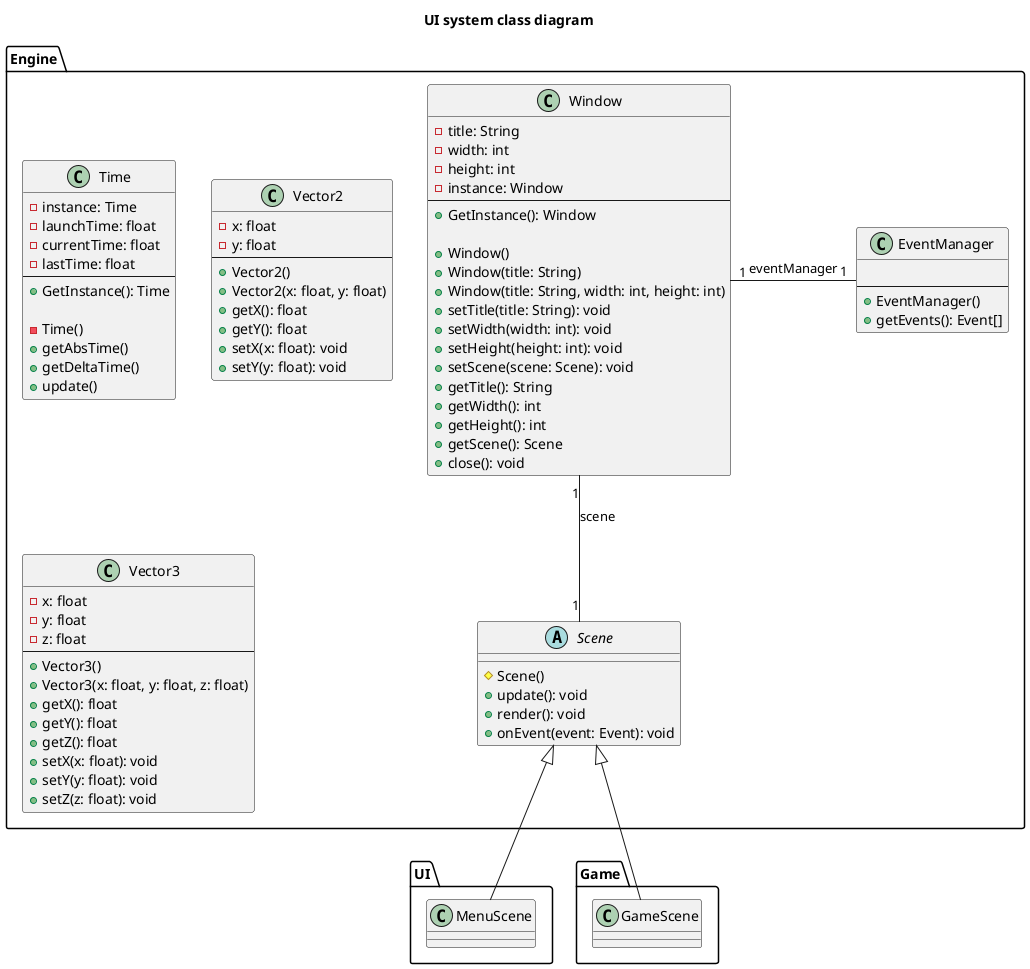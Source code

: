 @startuml
title UI system class diagram

package UI {
    class MenuScene
}

package Engine {
    class Window {
        - title: String
        - width: int
        - height: int
        - instance: Window
        ---
        + GetInstance(): Window

        + Window()
        + Window(title: String)
        + Window(title: String, width: int, height: int)
        + setTitle(title: String): void
        + setWidth(width: int): void
        + setHeight(height: int): void
        + setScene(scene: Scene): void
        + getTitle(): String
        + getWidth(): int
        + getHeight(): int
        + getScene(): Scene
        + close(): void
    }

    abstract Scene {
        # Scene()
        + update(): void
        + render(): void
        + onEvent(event: Event): void
    }

    class EventManager {
        
        ---
        + EventManager()
        + getEvents(): Event[]
    }

    class Time {
        - instance: Time
        - launchTime: float
        - currentTime: float
        - lastTime: float
        ---
        + GetInstance(): Time

        - Time()
        + getAbsTime()
        + getDeltaTime()
        + update()
    }

    class Vector2 {
        - x: float
        - y: float
        ---
        + Vector2()
        + Vector2(x: float, y: float)
        + getX(): float
        + getY(): float
        + setX(x: float): void
        + setY(y: float): void
    }

    class Vector3 {
        - x: float
        - y: float
        - z: float
        ---
        + Vector3()
        + Vector3(x: float, y: float, z: float)
        + getX(): float
        + getY(): float
        + getZ(): float
        + setX(x: float): void
        + setY(y: float): void
        + setZ(z: float): void
    }
}

package Game {
    class GameScene
}

Window "1" -down- "1" Scene: scene
Window "1" -right- "1" EventManager: eventManager
MenuScene -up-|> Scene
GameScene -up-|> Scene

@enduml